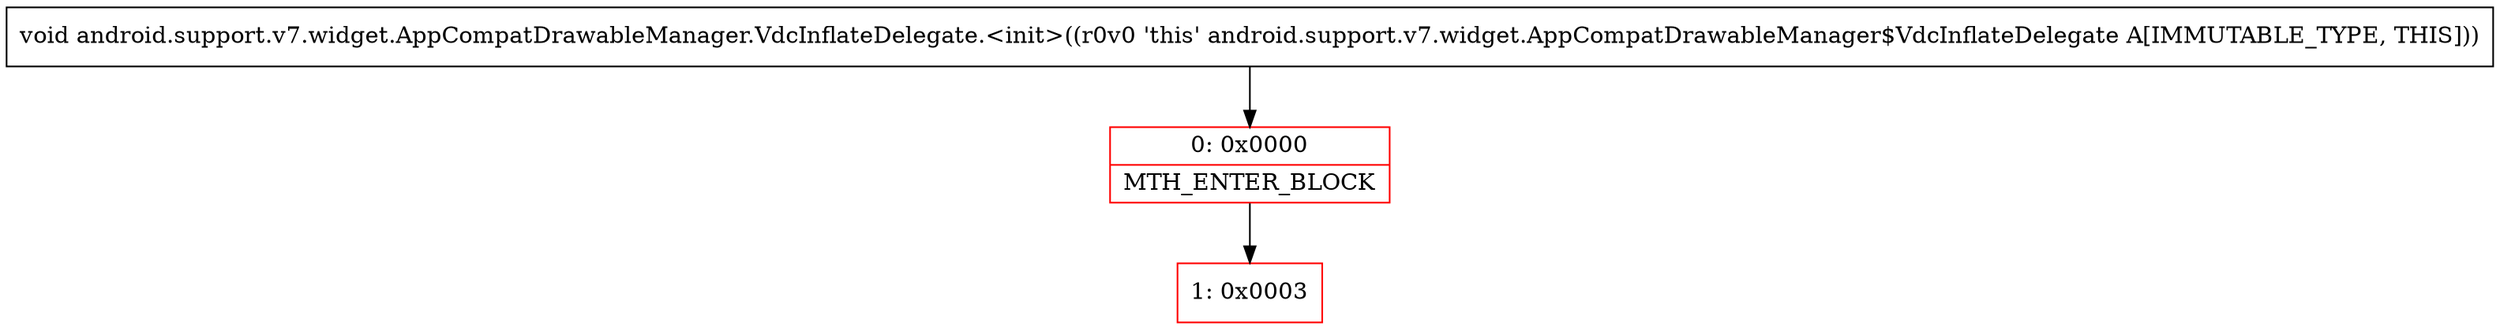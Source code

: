digraph "CFG forandroid.support.v7.widget.AppCompatDrawableManager.VdcInflateDelegate.\<init\>()V" {
subgraph cluster_Region_1057946998 {
label = "R(0)";
node [shape=record,color=blue];
}
Node_0 [shape=record,color=red,label="{0\:\ 0x0000|MTH_ENTER_BLOCK\l}"];
Node_1 [shape=record,color=red,label="{1\:\ 0x0003}"];
MethodNode[shape=record,label="{void android.support.v7.widget.AppCompatDrawableManager.VdcInflateDelegate.\<init\>((r0v0 'this' android.support.v7.widget.AppCompatDrawableManager$VdcInflateDelegate A[IMMUTABLE_TYPE, THIS])) }"];
MethodNode -> Node_0;
Node_0 -> Node_1;
}

